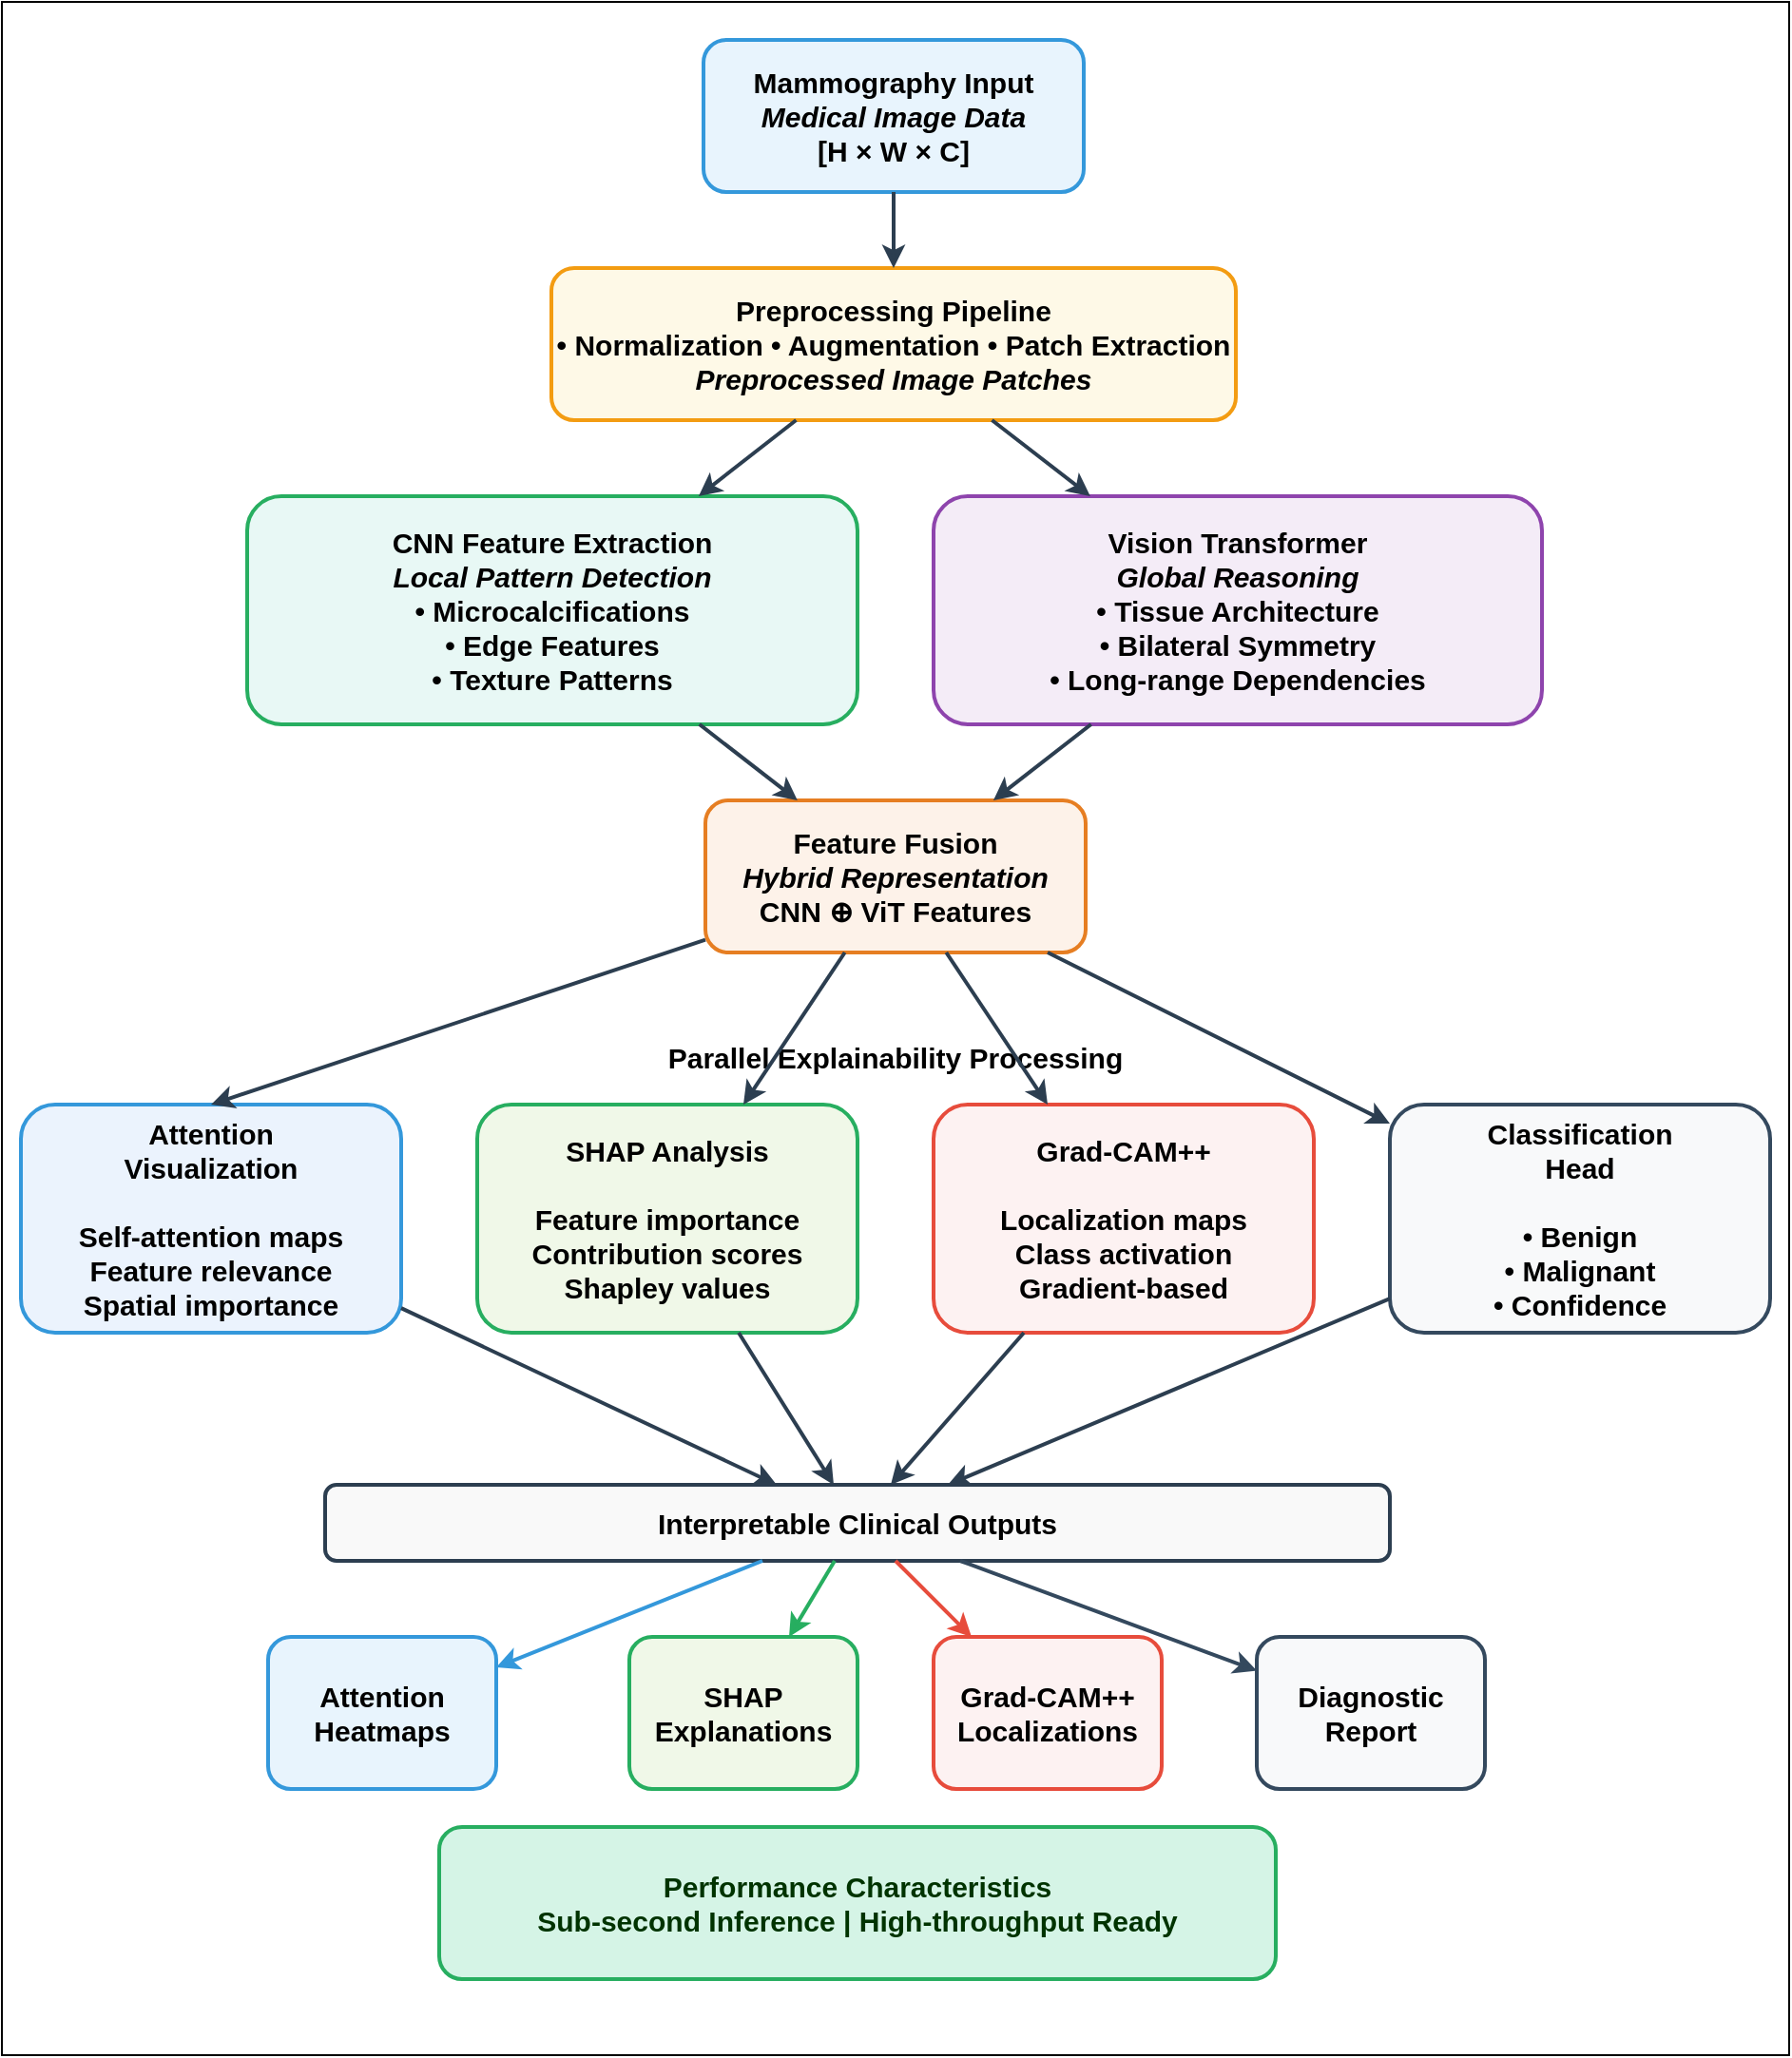 <mxfile version="28.2.1">
  <diagram name="HyViT-X Architecture" id="2rfx3KiK0LZ8S4K1HwoA">
    <mxGraphModel dx="3059" dy="1200" grid="1" gridSize="10" guides="1" tooltips="1" connect="1" arrows="1" fold="1" page="1" pageScale="1" pageWidth="850" pageHeight="1100" math="0" shadow="0">
      <root>
        <mxCell id="0" />
        <mxCell id="1" parent="0" />
        <mxCell id="W5BZf4UweYg0G1txBZpo-2" value="" style="rounded=0;whiteSpace=wrap;html=1;" vertex="1" parent="1">
          <mxGeometry x="-50" y="20" width="940" height="1080" as="geometry" />
        </mxCell>
        <mxCell id="WPN7j5AMV1sHuhzcs4ST-2" value="&lt;font style=&quot;color: rgb(0, 0, 0);&quot;&gt;Mammography Input&lt;br&gt;&lt;i&gt;Medical Image Data&lt;/i&gt;&lt;br&gt;[H × W × C]&lt;/font&gt;" style="rounded=1;whiteSpace=wrap;html=1;strokeColor=#3498db;fillColor=#e8f4fd;fontColor=#2c3e50;fontSize=15;fontStyle=1;strokeWidth=2;align=center;" parent="1" vertex="1">
          <mxGeometry x="319" y="40" width="200" height="80" as="geometry" />
        </mxCell>
        <mxCell id="WPN7j5AMV1sHuhzcs4ST-3" value="&lt;font style=&quot;color: rgb(0, 0, 0);&quot;&gt;Preprocessing Pipeline&lt;br&gt;• Normalization • Augmentation • Patch Extraction&lt;br&gt;&lt;i&gt;Preprocessed Image Patches&lt;/i&gt;&lt;/font&gt;" style="rounded=1;whiteSpace=wrap;html=1;strokeColor=#f39c12;fillColor=#fef9e7;fontColor=#2c3e50;fontSize=15;fontStyle=1;strokeWidth=2;align=center;" parent="1" vertex="1">
          <mxGeometry x="239" y="160" width="360" height="80" as="geometry" />
        </mxCell>
        <mxCell id="WPN7j5AMV1sHuhzcs4ST-4" value="&lt;font style=&quot;color: rgb(0, 0, 0);&quot;&gt;CNN Feature Extraction&lt;br&gt;&lt;i&gt;Local Pattern Detection&lt;/i&gt;&lt;br&gt;• Microcalcifications&lt;br&gt;• Edge Features&lt;br&gt;• Texture Patterns&lt;/font&gt;" style="rounded=1;whiteSpace=wrap;html=1;strokeColor=#27ae60;fillColor=#e8f8f5;fontColor=#2c3e50;fontSize=15;fontStyle=1;strokeWidth=2;align=center;" parent="1" vertex="1">
          <mxGeometry x="79" y="280" width="321" height="120" as="geometry" />
        </mxCell>
        <mxCell id="WPN7j5AMV1sHuhzcs4ST-5" value="&lt;font style=&quot;color: rgb(0, 0, 0);&quot;&gt;Vision Transformer&lt;br&gt;&lt;i&gt;Global Reasoning&lt;/i&gt;&lt;br&gt;• Tissue Architecture&lt;br&gt;• Bilateral Symmetry&lt;br&gt;• Long-range Dependencies&lt;/font&gt;" style="rounded=1;whiteSpace=wrap;html=1;strokeColor=#8e44ad;fillColor=#f4ecf7;fontColor=#2c3e50;fontSize=15;fontStyle=1;strokeWidth=2;align=center;" parent="1" vertex="1">
          <mxGeometry x="440" y="280" width="320" height="120" as="geometry" />
        </mxCell>
        <mxCell id="WPN7j5AMV1sHuhzcs4ST-6" value="Feature Fusion&lt;br&gt;&lt;i&gt;Hybrid Representation&lt;/i&gt;&lt;br&gt;CNN ⊕ ViT Features" style="rounded=1;whiteSpace=wrap;html=1;strokeColor=#e67e22;fillColor=#fdf2e9;fontColor=#000000;fontSize=15;fontStyle=1;strokeWidth=2;align=center;" parent="1" vertex="1">
          <mxGeometry x="320" y="440" width="200" height="80" as="geometry" />
        </mxCell>
        <mxCell id="WPN7j5AMV1sHuhzcs4ST-7" value="Parallel Explainability Processing" style="text;html=1;strokeColor=none;fillColor=none;align=center;verticalAlign=middle;whiteSpace=wrap;rounded=0;fontSize=15;fontStyle=1;fontColor=#000000;strokeWidth=2;" parent="1" vertex="1">
          <mxGeometry x="270" y="560" width="300" height="30" as="geometry" />
        </mxCell>
        <mxCell id="WPN7j5AMV1sHuhzcs4ST-8" value="Attention&lt;br&gt;Visualization&lt;br&gt;&lt;br&gt;Self-attention maps&lt;br&gt;Feature relevance&lt;br&gt;Spatial importance" style="rounded=1;whiteSpace=wrap;html=1;strokeColor=#3498db;fillColor=#ebf3fd;fontColor=#000000;fontSize=15;fontStyle=1;strokeWidth=2;align=center;" parent="1" vertex="1">
          <mxGeometry x="-40" y="600" width="200" height="120" as="geometry" />
        </mxCell>
        <mxCell id="WPN7j5AMV1sHuhzcs4ST-9" value="SHAP Analysis&lt;br&gt;&lt;br&gt;Feature importance&lt;br&gt;Contribution scores&lt;br&gt;Shapley values" style="rounded=1;whiteSpace=wrap;html=1;strokeColor=#27ae60;fillColor=#f0f8e8;fontColor=#000000;fontSize=15;fontStyle=1;strokeWidth=2;align=center;" parent="1" vertex="1">
          <mxGeometry x="200" y="600" width="200" height="120" as="geometry" />
        </mxCell>
        <mxCell id="WPN7j5AMV1sHuhzcs4ST-10" value="Grad-CAM++&lt;br&gt;&lt;br&gt;Localization maps&lt;br&gt;Class activation&lt;br&gt;Gradient-based" style="rounded=1;whiteSpace=wrap;html=1;strokeColor=#e74c3c;fillColor=#fdf2f2;fontColor=#000000;fontSize=15;fontStyle=1;strokeWidth=2;align=center;" parent="1" vertex="1">
          <mxGeometry x="440" y="600" width="200" height="120" as="geometry" />
        </mxCell>
        <mxCell id="WPN7j5AMV1sHuhzcs4ST-11" value="Classification&lt;br&gt;Head&lt;br&gt;&lt;br&gt;• Benign&lt;br&gt;• Malignant&lt;br&gt;• Confidence" style="rounded=1;whiteSpace=wrap;html=1;strokeColor=#34495e;fillColor=#f8f9fa;fontColor=#000000;fontSize=15;fontStyle=1;strokeWidth=2;align=center;" parent="1" vertex="1">
          <mxGeometry x="680" y="600" width="200" height="120" as="geometry" />
        </mxCell>
        <mxCell id="WPN7j5AMV1sHuhzcs4ST-12" value="Interpretable Clinical Outputs" style="rounded=1;whiteSpace=wrap;html=1;strokeColor=#2c3e50;strokeWidth=2;fillColor=#f9f9f9;fontColor=#000000;fontSize=15;fontStyle=1;align=center;" parent="1" vertex="1">
          <mxGeometry x="120" y="800" width="560" height="40" as="geometry" />
        </mxCell>
        <mxCell id="WPN7j5AMV1sHuhzcs4ST-13" value="Attention&lt;br&gt;Heatmaps" style="rounded=1;whiteSpace=wrap;html=1;strokeColor=#3498db;fillColor=#e8f4fd;fontColor=#000000;fontSize=15;fontStyle=1;strokeWidth=2;align=center;" parent="1" vertex="1">
          <mxGeometry x="90" y="880" width="120" height="80" as="geometry" />
        </mxCell>
        <mxCell id="WPN7j5AMV1sHuhzcs4ST-14" value="SHAP&lt;br&gt;Explanations" style="rounded=1;whiteSpace=wrap;html=1;strokeColor=#27ae60;fillColor=#f0f8e8;fontColor=#000000;fontSize=15;fontStyle=1;strokeWidth=2;align=center;" parent="1" vertex="1">
          <mxGeometry x="280" y="880" width="120" height="80" as="geometry" />
        </mxCell>
        <mxCell id="WPN7j5AMV1sHuhzcs4ST-15" value="Grad-CAM++&lt;br&gt;Localizations" style="rounded=1;whiteSpace=wrap;html=1;strokeColor=#e74c3c;fillColor=#fdf2f2;fontColor=#000000;fontSize=15;fontStyle=1;strokeWidth=2;align=center;" parent="1" vertex="1">
          <mxGeometry x="440" y="880" width="120" height="80" as="geometry" />
        </mxCell>
        <mxCell id="WPN7j5AMV1sHuhzcs4ST-16" value="Diagnostic&lt;br&gt;Report" style="rounded=1;whiteSpace=wrap;html=1;strokeColor=#34495e;fillColor=#f8f9fa;fontColor=#000000;fontSize=15;fontStyle=1;strokeWidth=2;align=center;" parent="1" vertex="1">
          <mxGeometry x="610" y="880" width="120" height="80" as="geometry" />
        </mxCell>
        <mxCell id="WPN7j5AMV1sHuhzcs4ST-17" value="Performance Characteristics&lt;br&gt;Sub-second Inference | High-throughput Ready" style="rounded=1;whiteSpace=wrap;html=1;strokeColor=#27ae60;fillColor=#d5f4e6;fontColor=#003300;fontSize=15;fontStyle=1;strokeWidth=2;align=center;" parent="1" vertex="1">
          <mxGeometry x="180" y="980" width="440" height="80" as="geometry" />
        </mxCell>
        <mxCell id="WPN7j5AMV1sHuhzcs4ST-22" value="" style="endArrow=classic;html=1;rounded=0;strokeColor=#2c3e50;strokeWidth=2;fontStyle=1;fontSize=15;align=center;" parent="1" source="WPN7j5AMV1sHuhzcs4ST-2" target="WPN7j5AMV1sHuhzcs4ST-3" edge="1">
          <mxGeometry width="50" height="50" relative="1" as="geometry">
            <mxPoint x="419" y="150" as="sourcePoint" />
            <mxPoint x="419" y="190" as="targetPoint" />
          </mxGeometry>
        </mxCell>
        <mxCell id="WPN7j5AMV1sHuhzcs4ST-23" value="" style="endArrow=classic;html=1;rounded=0;strokeColor=#2c3e50;strokeWidth=2;fontStyle=1;fontSize=15;align=center;" parent="1" source="WPN7j5AMV1sHuhzcs4ST-3" target="WPN7j5AMV1sHuhzcs4ST-4" edge="1">
          <mxGeometry width="50" height="50" relative="1" as="geometry">
            <mxPoint x="369" y="270" as="sourcePoint" />
            <mxPoint x="194" y="310" as="targetPoint" />
          </mxGeometry>
        </mxCell>
        <mxCell id="WPN7j5AMV1sHuhzcs4ST-24" value="" style="endArrow=classic;html=1;rounded=0;strokeColor=#2c3e50;strokeWidth=2;fontStyle=1;fontSize=15;align=center;" parent="1" source="WPN7j5AMV1sHuhzcs4ST-3" target="WPN7j5AMV1sHuhzcs4ST-5" edge="1">
          <mxGeometry width="50" height="50" relative="1" as="geometry">
            <mxPoint x="469" y="270" as="sourcePoint" />
            <mxPoint x="644" y="310" as="targetPoint" />
          </mxGeometry>
        </mxCell>
        <mxCell id="WPN7j5AMV1sHuhzcs4ST-25" value="" style="endArrow=classic;html=1;rounded=0;strokeColor=#2c3e50;strokeWidth=2;fontStyle=1;fontSize=15;align=center;" parent="1" source="WPN7j5AMV1sHuhzcs4ST-4" target="WPN7j5AMV1sHuhzcs4ST-6" edge="1">
          <mxGeometry width="50" height="50" relative="1" as="geometry">
            <mxPoint x="194" y="430" as="sourcePoint" />
            <mxPoint x="369" y="470" as="targetPoint" />
          </mxGeometry>
        </mxCell>
        <mxCell id="WPN7j5AMV1sHuhzcs4ST-26" value="" style="endArrow=classic;html=1;rounded=0;strokeColor=#2c3e50;strokeWidth=2;fontStyle=1;fontSize=15;align=center;" parent="1" source="WPN7j5AMV1sHuhzcs4ST-5" target="WPN7j5AMV1sHuhzcs4ST-6" edge="1">
          <mxGeometry width="50" height="50" relative="1" as="geometry">
            <mxPoint x="644" y="430" as="sourcePoint" />
            <mxPoint x="469" y="470" as="targetPoint" />
          </mxGeometry>
        </mxCell>
        <mxCell id="WPN7j5AMV1sHuhzcs4ST-27" value="" style="endArrow=classic;html=1;rounded=0;strokeColor=#2c3e50;strokeWidth=2;fontStyle=1;fontSize=15;entryX=0.5;entryY=0;entryDx=0;entryDy=0;align=center;" parent="1" source="WPN7j5AMV1sHuhzcs4ST-6" target="WPN7j5AMV1sHuhzcs4ST-8" edge="1">
          <mxGeometry width="50" height="50" relative="1" as="geometry">
            <mxPoint x="369" y="550" as="sourcePoint" />
            <mxPoint x="59" y="620" as="targetPoint" />
          </mxGeometry>
        </mxCell>
        <mxCell id="WPN7j5AMV1sHuhzcs4ST-28" value="" style="endArrow=classic;html=1;rounded=0;strokeColor=#2c3e50;strokeWidth=2;fontStyle=1;fontSize=15;align=center;" parent="1" source="WPN7j5AMV1sHuhzcs4ST-6" target="WPN7j5AMV1sHuhzcs4ST-9" edge="1">
          <mxGeometry width="50" height="50" relative="1" as="geometry">
            <mxPoint x="399" y="550" as="sourcePoint" />
            <mxPoint x="269" y="620" as="targetPoint" />
          </mxGeometry>
        </mxCell>
        <mxCell id="WPN7j5AMV1sHuhzcs4ST-29" value="" style="endArrow=classic;html=1;rounded=0;strokeColor=#2c3e50;strokeWidth=2;fontStyle=1;fontSize=15;align=center;" parent="1" source="WPN7j5AMV1sHuhzcs4ST-6" target="WPN7j5AMV1sHuhzcs4ST-10" edge="1">
          <mxGeometry width="50" height="50" relative="1" as="geometry">
            <mxPoint x="439" y="550" as="sourcePoint" />
            <mxPoint x="479" y="620" as="targetPoint" />
          </mxGeometry>
        </mxCell>
        <mxCell id="WPN7j5AMV1sHuhzcs4ST-30" value="" style="endArrow=classic;html=1;rounded=0;strokeColor=#2c3e50;strokeWidth=2;fontStyle=1;fontSize=15;align=center;" parent="1" source="WPN7j5AMV1sHuhzcs4ST-6" target="WPN7j5AMV1sHuhzcs4ST-11" edge="1">
          <mxGeometry width="50" height="50" relative="1" as="geometry">
            <mxPoint x="469" y="550" as="sourcePoint" />
            <mxPoint x="689" y="620" as="targetPoint" />
          </mxGeometry>
        </mxCell>
        <mxCell id="WPN7j5AMV1sHuhzcs4ST-31" value="" style="endArrow=classic;html=1;rounded=0;strokeColor=#2c3e50;strokeWidth=2;fontStyle=1;fontSize=15;align=center;" parent="1" source="WPN7j5AMV1sHuhzcs4ST-8" target="WPN7j5AMV1sHuhzcs4ST-12" edge="1">
          <mxGeometry width="50" height="50" relative="1" as="geometry">
            <mxPoint x="59" y="720" as="sourcePoint" />
            <mxPoint x="209" y="760" as="targetPoint" />
          </mxGeometry>
        </mxCell>
        <mxCell id="WPN7j5AMV1sHuhzcs4ST-32" value="" style="endArrow=classic;html=1;rounded=0;strokeColor=#2c3e50;strokeWidth=2;fontStyle=1;fontSize=15;align=center;" parent="1" source="WPN7j5AMV1sHuhzcs4ST-9" target="WPN7j5AMV1sHuhzcs4ST-12" edge="1">
          <mxGeometry width="50" height="50" relative="1" as="geometry">
            <mxPoint x="269" y="720" as="sourcePoint" />
            <mxPoint x="349" y="760" as="targetPoint" />
          </mxGeometry>
        </mxCell>
        <mxCell id="WPN7j5AMV1sHuhzcs4ST-33" value="" style="endArrow=classic;html=1;rounded=0;strokeColor=#2c3e50;strokeWidth=2;fontStyle=1;fontSize=15;align=center;" parent="1" source="WPN7j5AMV1sHuhzcs4ST-10" target="WPN7j5AMV1sHuhzcs4ST-12" edge="1">
          <mxGeometry width="50" height="50" relative="1" as="geometry">
            <mxPoint x="479" y="720" as="sourcePoint" />
            <mxPoint x="489" y="760" as="targetPoint" />
          </mxGeometry>
        </mxCell>
        <mxCell id="WPN7j5AMV1sHuhzcs4ST-34" value="" style="endArrow=classic;html=1;rounded=0;strokeColor=#2c3e50;strokeWidth=2;fontStyle=1;fontSize=15;align=center;" parent="1" source="WPN7j5AMV1sHuhzcs4ST-11" target="WPN7j5AMV1sHuhzcs4ST-12" edge="1">
          <mxGeometry width="50" height="50" relative="1" as="geometry">
            <mxPoint x="689" y="720" as="sourcePoint" />
            <mxPoint x="629" y="760" as="targetPoint" />
          </mxGeometry>
        </mxCell>
        <mxCell id="WPN7j5AMV1sHuhzcs4ST-35" value="" style="endArrow=classic;html=1;rounded=0;strokeColor=#3498db;strokeWidth=2;fontStyle=1;fontSize=15;align=center;" parent="1" source="WPN7j5AMV1sHuhzcs4ST-12" target="WPN7j5AMV1sHuhzcs4ST-13" edge="1">
          <mxGeometry width="50" height="50" relative="1" as="geometry">
            <mxPoint x="209" y="800" as="sourcePoint" />
            <mxPoint x="209" y="810" as="targetPoint" />
          </mxGeometry>
        </mxCell>
        <mxCell id="WPN7j5AMV1sHuhzcs4ST-36" value="" style="endArrow=classic;html=1;rounded=0;strokeColor=#27ae60;strokeWidth=2;fontStyle=1;fontSize=15;align=center;" parent="1" source="WPN7j5AMV1sHuhzcs4ST-12" target="WPN7j5AMV1sHuhzcs4ST-14" edge="1">
          <mxGeometry width="50" height="50" relative="1" as="geometry">
            <mxPoint x="349" y="800" as="sourcePoint" />
            <mxPoint x="349" y="810" as="targetPoint" />
          </mxGeometry>
        </mxCell>
        <mxCell id="WPN7j5AMV1sHuhzcs4ST-37" value="" style="endArrow=classic;html=1;rounded=0;strokeColor=#e74c3c;strokeWidth=2;fontStyle=1;fontSize=15;align=center;" parent="1" source="WPN7j5AMV1sHuhzcs4ST-12" target="WPN7j5AMV1sHuhzcs4ST-15" edge="1">
          <mxGeometry width="50" height="50" relative="1" as="geometry">
            <mxPoint x="489" y="800" as="sourcePoint" />
            <mxPoint x="489" y="810" as="targetPoint" />
          </mxGeometry>
        </mxCell>
        <mxCell id="WPN7j5AMV1sHuhzcs4ST-38" value="" style="endArrow=classic;html=1;rounded=0;strokeColor=#34495e;strokeWidth=2;fontStyle=1;fontSize=15;align=center;" parent="1" source="WPN7j5AMV1sHuhzcs4ST-12" target="WPN7j5AMV1sHuhzcs4ST-16" edge="1">
          <mxGeometry width="50" height="50" relative="1" as="geometry">
            <mxPoint x="629" y="800" as="sourcePoint" />
            <mxPoint x="629" y="810" as="targetPoint" />
          </mxGeometry>
        </mxCell>
      </root>
    </mxGraphModel>
  </diagram>
</mxfile>
